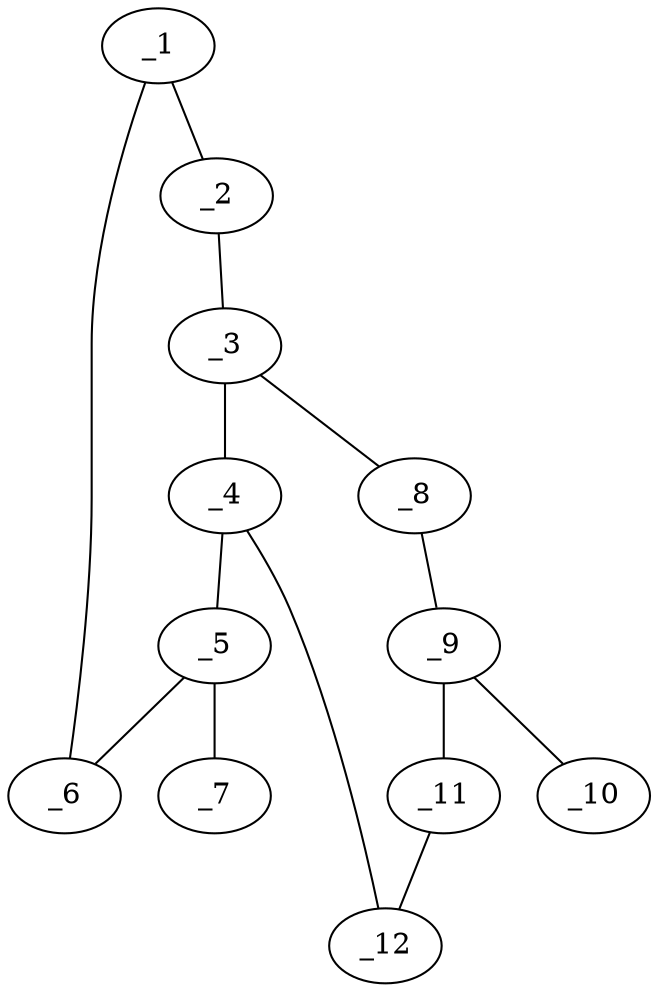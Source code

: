 graph molid627383 {
	_1	 [charge=0,
		chem=1,
		symbol="C  ",
		x="6.3301",
		y=1];
	_2	 [charge=0,
		chem=1,
		symbol="C  ",
		x="5.4641",
		y="1.5"];
	_1 -- _2	 [valence=1];
	_6	 [charge=0,
		chem=2,
		symbol="O  ",
		x="6.3301",
		y=0];
	_1 -- _6	 [valence=1];
	_3	 [charge=0,
		chem=1,
		symbol="C  ",
		x="4.5981",
		y=1];
	_2 -- _3	 [valence=1];
	_4	 [charge=0,
		chem=1,
		symbol="C  ",
		x="4.5981",
		y=0];
	_3 -- _4	 [valence=2];
	_8	 [charge=0,
		chem=1,
		symbol="C  ",
		x="3.7321",
		y="1.5"];
	_3 -- _8	 [valence=1];
	_5	 [charge=0,
		chem=1,
		symbol="C  ",
		x="5.4641",
		y="-0.5"];
	_4 -- _5	 [valence=1];
	_12	 [charge=0,
		chem=1,
		symbol="C  ",
		x="3.732",
		y="-0.5"];
	_4 -- _12	 [valence=1];
	_5 -- _6	 [valence=1];
	_7	 [charge=0,
		chem=2,
		symbol="O  ",
		x="5.4641",
		y="-1.5"];
	_5 -- _7	 [valence=2];
	_9	 [charge=0,
		chem=1,
		symbol="C  ",
		x="2.866",
		y=1];
	_8 -- _9	 [valence=2];
	_10	 [charge=0,
		chem=1,
		symbol="C  ",
		x=2,
		y="1.5"];
	_9 -- _10	 [valence=1];
	_11	 [charge=0,
		chem=4,
		symbol="N  ",
		x="2.866",
		y=0];
	_9 -- _11	 [valence=1];
	_11 -- _12	 [valence=2];
}
